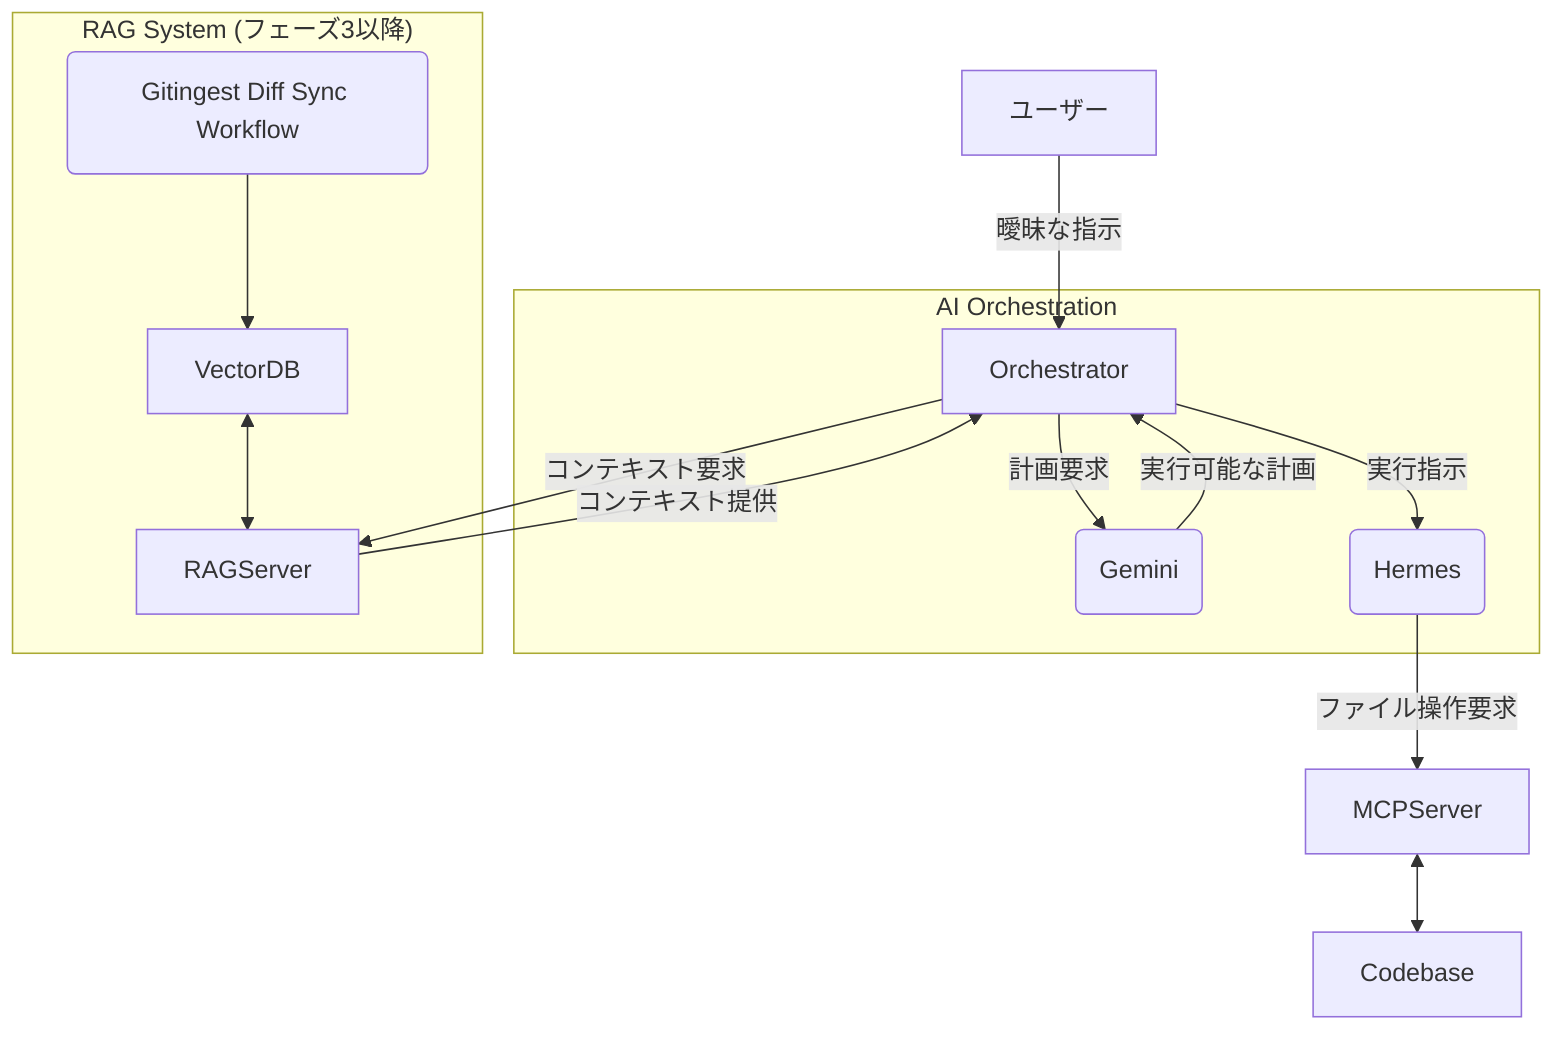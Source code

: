 graph TD
    User[ユーザー] -->|曖昧な指示| Orchestrator[Orchestrator]

    subgraph AI Orchestration
        Orchestrator -- 計画要求 --> Commander(Gemini)
        Commander -- 実行可能な計画 --> Orchestrator
        Orchestrator -- 実行指示 --> ExecutionUnit(Hermes)
    end

    ExecutionUnit(Hermes) -- ファイル操作要求 --> MCPServer
    MCPServer <--> Codebase

    subgraph "RAG System (フェーズ3以降)"
        GitingestWorkflow(Gitingest Diff Sync Workflow) --> VectorDB
        VectorDB <--> RAGServer
        RAGServer -- コンテキスト提供 --> Orchestrator
        Orchestrator -- コンテキスト要求 --> RAGServer
    end